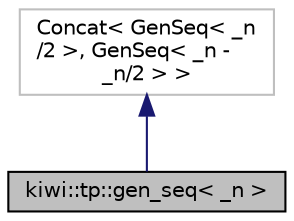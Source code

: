 digraph "kiwi::tp::gen_seq&lt; _n &gt;"
{
 // LATEX_PDF_SIZE
  edge [fontname="Helvetica",fontsize="10",labelfontname="Helvetica",labelfontsize="10"];
  node [fontname="Helvetica",fontsize="10",shape=record];
  Node1 [label="kiwi::tp::gen_seq\< _n \>",height=0.2,width=0.4,color="black", fillcolor="grey75", style="filled", fontcolor="black",tooltip=" "];
  Node2 -> Node1 [dir="back",color="midnightblue",fontsize="10",style="solid",fontname="Helvetica"];
  Node2 [label="Concat\< GenSeq\< _n\l/2 \>, GenSeq\< _n - \l_n/2 \> \>",height=0.2,width=0.4,color="grey75", fillcolor="white", style="filled",tooltip=" "];
}
